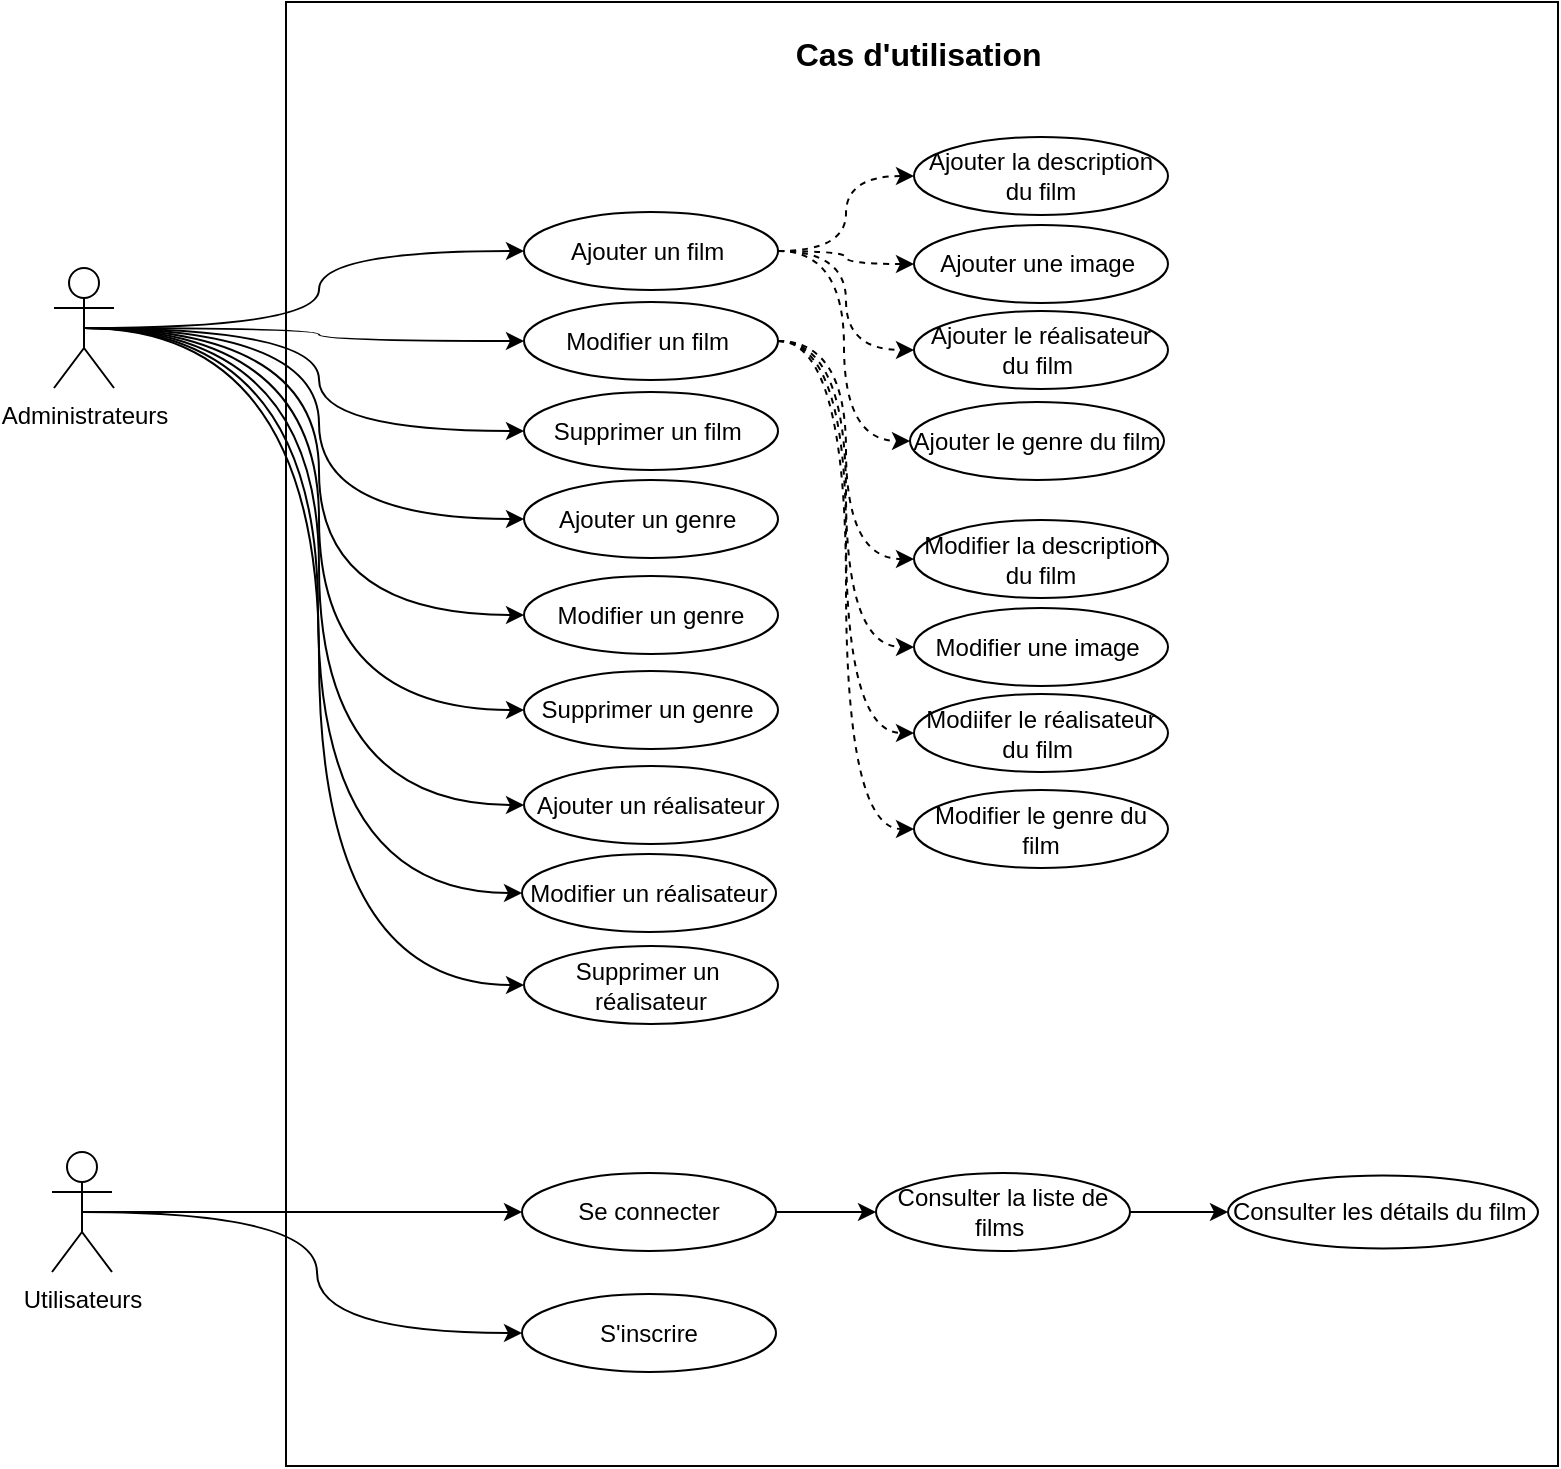 <mxfile version="27.0.6">
  <diagram name="Page-1" id="5w0yTToLnDvUxXgXbG-X">
    <mxGraphModel dx="1678" dy="2050" grid="0" gridSize="10" guides="1" tooltips="1" connect="1" arrows="1" fold="1" page="1" pageScale="1" pageWidth="827" pageHeight="1169" math="0" shadow="0">
      <root>
        <mxCell id="0" />
        <mxCell id="1" parent="0" />
        <mxCell id="aAG-oYolqGSNY-42_qto-1" value="" style="rounded=0;whiteSpace=wrap;html=1;" vertex="1" parent="1">
          <mxGeometry x="201" y="-30" width="636" height="732" as="geometry" />
        </mxCell>
        <mxCell id="aAG-oYolqGSNY-42_qto-15" style="edgeStyle=orthogonalEdgeStyle;rounded=0;orthogonalLoop=1;jettySize=auto;html=1;exitX=0.5;exitY=0.5;exitDx=0;exitDy=0;exitPerimeter=0;entryX=0;entryY=0.5;entryDx=0;entryDy=0;curved=1;" edge="1" parent="1" source="aAG-oYolqGSNY-42_qto-2" target="aAG-oYolqGSNY-42_qto-7">
          <mxGeometry relative="1" as="geometry" />
        </mxCell>
        <mxCell id="aAG-oYolqGSNY-42_qto-16" style="edgeStyle=orthogonalEdgeStyle;rounded=0;orthogonalLoop=1;jettySize=auto;html=1;exitX=0.5;exitY=0.5;exitDx=0;exitDy=0;exitPerimeter=0;entryX=0;entryY=0.5;entryDx=0;entryDy=0;curved=1;" edge="1" parent="1" source="aAG-oYolqGSNY-42_qto-2" target="aAG-oYolqGSNY-42_qto-8">
          <mxGeometry relative="1" as="geometry" />
        </mxCell>
        <mxCell id="aAG-oYolqGSNY-42_qto-17" style="edgeStyle=orthogonalEdgeStyle;rounded=0;orthogonalLoop=1;jettySize=auto;html=1;exitX=0.5;exitY=0.5;exitDx=0;exitDy=0;exitPerimeter=0;entryX=0;entryY=0.5;entryDx=0;entryDy=0;curved=1;" edge="1" parent="1" source="aAG-oYolqGSNY-42_qto-2" target="aAG-oYolqGSNY-42_qto-9">
          <mxGeometry relative="1" as="geometry" />
        </mxCell>
        <mxCell id="aAG-oYolqGSNY-42_qto-18" style="edgeStyle=orthogonalEdgeStyle;rounded=0;orthogonalLoop=1;jettySize=auto;html=1;exitX=0.5;exitY=0.5;exitDx=0;exitDy=0;exitPerimeter=0;entryX=0;entryY=0.5;entryDx=0;entryDy=0;curved=1;" edge="1" parent="1" source="aAG-oYolqGSNY-42_qto-2" target="aAG-oYolqGSNY-42_qto-10">
          <mxGeometry relative="1" as="geometry" />
        </mxCell>
        <mxCell id="aAG-oYolqGSNY-42_qto-19" style="edgeStyle=orthogonalEdgeStyle;rounded=0;orthogonalLoop=1;jettySize=auto;html=1;exitX=0.5;exitY=0.5;exitDx=0;exitDy=0;exitPerimeter=0;entryX=0;entryY=0.5;entryDx=0;entryDy=0;curved=1;" edge="1" parent="1" source="aAG-oYolqGSNY-42_qto-2" target="aAG-oYolqGSNY-42_qto-12">
          <mxGeometry relative="1" as="geometry" />
        </mxCell>
        <mxCell id="aAG-oYolqGSNY-42_qto-20" style="edgeStyle=orthogonalEdgeStyle;rounded=0;orthogonalLoop=1;jettySize=auto;html=1;exitX=0.5;exitY=0.5;exitDx=0;exitDy=0;exitPerimeter=0;entryX=0;entryY=0.5;entryDx=0;entryDy=0;curved=1;" edge="1" parent="1" source="aAG-oYolqGSNY-42_qto-2" target="aAG-oYolqGSNY-42_qto-13">
          <mxGeometry relative="1" as="geometry" />
        </mxCell>
        <mxCell id="aAG-oYolqGSNY-42_qto-31" style="edgeStyle=orthogonalEdgeStyle;rounded=0;orthogonalLoop=1;jettySize=auto;html=1;exitX=0.5;exitY=0.5;exitDx=0;exitDy=0;exitPerimeter=0;entryX=0;entryY=0.5;entryDx=0;entryDy=0;curved=1;" edge="1" parent="1" source="aAG-oYolqGSNY-42_qto-2" target="aAG-oYolqGSNY-42_qto-28">
          <mxGeometry relative="1" as="geometry" />
        </mxCell>
        <mxCell id="aAG-oYolqGSNY-42_qto-32" style="edgeStyle=orthogonalEdgeStyle;rounded=0;orthogonalLoop=1;jettySize=auto;html=1;exitX=0.5;exitY=0.5;exitDx=0;exitDy=0;exitPerimeter=0;entryX=0;entryY=0.5;entryDx=0;entryDy=0;curved=1;" edge="1" parent="1" source="aAG-oYolqGSNY-42_qto-2" target="aAG-oYolqGSNY-42_qto-29">
          <mxGeometry relative="1" as="geometry" />
        </mxCell>
        <mxCell id="aAG-oYolqGSNY-42_qto-33" style="edgeStyle=orthogonalEdgeStyle;rounded=0;orthogonalLoop=1;jettySize=auto;html=1;exitX=0.5;exitY=0.5;exitDx=0;exitDy=0;exitPerimeter=0;entryX=0;entryY=0.5;entryDx=0;entryDy=0;curved=1;" edge="1" parent="1" source="aAG-oYolqGSNY-42_qto-2" target="aAG-oYolqGSNY-42_qto-30">
          <mxGeometry relative="1" as="geometry" />
        </mxCell>
        <mxCell id="aAG-oYolqGSNY-42_qto-2" value="Administrateurs" style="shape=umlActor;verticalLabelPosition=bottom;verticalAlign=top;html=1;outlineConnect=0;" vertex="1" parent="1">
          <mxGeometry x="85" y="103" width="30" height="60" as="geometry" />
        </mxCell>
        <mxCell id="aAG-oYolqGSNY-42_qto-26" style="edgeStyle=orthogonalEdgeStyle;rounded=0;orthogonalLoop=1;jettySize=auto;html=1;exitX=0.5;exitY=0.5;exitDx=0;exitDy=0;exitPerimeter=0;entryX=0;entryY=0.5;entryDx=0;entryDy=0;curved=1;" edge="1" parent="1" source="aAG-oYolqGSNY-42_qto-3" target="aAG-oYolqGSNY-42_qto-24">
          <mxGeometry relative="1" as="geometry" />
        </mxCell>
        <mxCell id="aAG-oYolqGSNY-42_qto-27" style="edgeStyle=orthogonalEdgeStyle;rounded=0;orthogonalLoop=1;jettySize=auto;html=1;exitX=0.5;exitY=0.5;exitDx=0;exitDy=0;exitPerimeter=0;entryX=0;entryY=0.5;entryDx=0;entryDy=0;curved=1;" edge="1" parent="1" source="aAG-oYolqGSNY-42_qto-3" target="aAG-oYolqGSNY-42_qto-23">
          <mxGeometry relative="1" as="geometry" />
        </mxCell>
        <mxCell id="aAG-oYolqGSNY-42_qto-3" value="Utilisateurs" style="shape=umlActor;verticalLabelPosition=bottom;verticalAlign=top;html=1;outlineConnect=0;" vertex="1" parent="1">
          <mxGeometry x="84" y="545" width="30" height="60" as="geometry" />
        </mxCell>
        <mxCell id="aAG-oYolqGSNY-42_qto-35" style="edgeStyle=orthogonalEdgeStyle;rounded=0;orthogonalLoop=1;jettySize=auto;html=1;exitX=1;exitY=0.5;exitDx=0;exitDy=0;entryX=0;entryY=0.5;entryDx=0;entryDy=0;dashed=1;curved=1;" edge="1" parent="1" source="aAG-oYolqGSNY-42_qto-7" target="aAG-oYolqGSNY-42_qto-34">
          <mxGeometry relative="1" as="geometry" />
        </mxCell>
        <mxCell id="aAG-oYolqGSNY-42_qto-37" style="edgeStyle=orthogonalEdgeStyle;rounded=0;orthogonalLoop=1;jettySize=auto;html=1;exitX=1;exitY=0.5;exitDx=0;exitDy=0;entryX=0;entryY=0.5;entryDx=0;entryDy=0;curved=1;dashed=1;" edge="1" parent="1" source="aAG-oYolqGSNY-42_qto-7" target="aAG-oYolqGSNY-42_qto-36">
          <mxGeometry relative="1" as="geometry" />
        </mxCell>
        <mxCell id="aAG-oYolqGSNY-42_qto-39" style="edgeStyle=orthogonalEdgeStyle;rounded=0;orthogonalLoop=1;jettySize=auto;html=1;exitX=1;exitY=0.5;exitDx=0;exitDy=0;entryX=0;entryY=0.5;entryDx=0;entryDy=0;dashed=1;curved=1;" edge="1" parent="1" source="aAG-oYolqGSNY-42_qto-7" target="aAG-oYolqGSNY-42_qto-38">
          <mxGeometry relative="1" as="geometry" />
        </mxCell>
        <mxCell id="aAG-oYolqGSNY-42_qto-47" style="edgeStyle=orthogonalEdgeStyle;rounded=0;orthogonalLoop=1;jettySize=auto;html=1;exitX=1;exitY=0.5;exitDx=0;exitDy=0;entryX=0;entryY=0.5;entryDx=0;entryDy=0;curved=1;dashed=1;" edge="1" parent="1" source="aAG-oYolqGSNY-42_qto-7" target="aAG-oYolqGSNY-42_qto-46">
          <mxGeometry relative="1" as="geometry" />
        </mxCell>
        <mxCell id="aAG-oYolqGSNY-42_qto-7" value="Ajouter un film&amp;nbsp;" style="ellipse;whiteSpace=wrap;html=1;" vertex="1" parent="1">
          <mxGeometry x="320" y="75" width="127" height="39" as="geometry" />
        </mxCell>
        <mxCell id="aAG-oYolqGSNY-42_qto-43" style="edgeStyle=orthogonalEdgeStyle;rounded=0;orthogonalLoop=1;jettySize=auto;html=1;exitX=1;exitY=0.5;exitDx=0;exitDy=0;entryX=0;entryY=0.5;entryDx=0;entryDy=0;dashed=1;curved=1;" edge="1" parent="1" source="aAG-oYolqGSNY-42_qto-8" target="aAG-oYolqGSNY-42_qto-40">
          <mxGeometry relative="1" as="geometry" />
        </mxCell>
        <mxCell id="aAG-oYolqGSNY-42_qto-44" style="edgeStyle=orthogonalEdgeStyle;rounded=0;orthogonalLoop=1;jettySize=auto;html=1;exitX=1;exitY=0.5;exitDx=0;exitDy=0;entryX=0;entryY=0.5;entryDx=0;entryDy=0;curved=1;dashed=1;" edge="1" parent="1" source="aAG-oYolqGSNY-42_qto-8" target="aAG-oYolqGSNY-42_qto-41">
          <mxGeometry relative="1" as="geometry" />
        </mxCell>
        <mxCell id="aAG-oYolqGSNY-42_qto-45" style="edgeStyle=orthogonalEdgeStyle;rounded=0;orthogonalLoop=1;jettySize=auto;html=1;exitX=1;exitY=0.5;exitDx=0;exitDy=0;entryX=0;entryY=0.5;entryDx=0;entryDy=0;curved=1;dashed=1;" edge="1" parent="1" source="aAG-oYolqGSNY-42_qto-8" target="aAG-oYolqGSNY-42_qto-42">
          <mxGeometry relative="1" as="geometry" />
        </mxCell>
        <mxCell id="aAG-oYolqGSNY-42_qto-49" style="edgeStyle=orthogonalEdgeStyle;rounded=0;orthogonalLoop=1;jettySize=auto;html=1;exitX=1;exitY=0.5;exitDx=0;exitDy=0;entryX=0;entryY=0.5;entryDx=0;entryDy=0;curved=1;dashed=1;" edge="1" parent="1" source="aAG-oYolqGSNY-42_qto-8" target="aAG-oYolqGSNY-42_qto-48">
          <mxGeometry relative="1" as="geometry" />
        </mxCell>
        <mxCell id="aAG-oYolqGSNY-42_qto-8" value="Modifier un film&amp;nbsp;" style="ellipse;whiteSpace=wrap;html=1;" vertex="1" parent="1">
          <mxGeometry x="320" y="120" width="127" height="39" as="geometry" />
        </mxCell>
        <mxCell id="aAG-oYolqGSNY-42_qto-9" value="Supprimer un film&amp;nbsp;" style="ellipse;whiteSpace=wrap;html=1;" vertex="1" parent="1">
          <mxGeometry x="320" y="165" width="127" height="39" as="geometry" />
        </mxCell>
        <mxCell id="aAG-oYolqGSNY-42_qto-10" value="Ajouter un genre&amp;nbsp;" style="ellipse;whiteSpace=wrap;html=1;" vertex="1" parent="1">
          <mxGeometry x="320" y="209" width="127" height="39" as="geometry" />
        </mxCell>
        <mxCell id="aAG-oYolqGSNY-42_qto-12" value="Modifier un genre" style="ellipse;whiteSpace=wrap;html=1;" vertex="1" parent="1">
          <mxGeometry x="320" y="257" width="127" height="39" as="geometry" />
        </mxCell>
        <mxCell id="aAG-oYolqGSNY-42_qto-13" value="Supprimer un genre&amp;nbsp;" style="ellipse;whiteSpace=wrap;html=1;" vertex="1" parent="1">
          <mxGeometry x="320" y="304.5" width="127" height="39" as="geometry" />
        </mxCell>
        <mxCell id="aAG-oYolqGSNY-42_qto-54" style="edgeStyle=orthogonalEdgeStyle;rounded=0;orthogonalLoop=1;jettySize=auto;html=1;exitX=1;exitY=0.5;exitDx=0;exitDy=0;entryX=0;entryY=0.5;entryDx=0;entryDy=0;curved=1;" edge="1" parent="1" source="aAG-oYolqGSNY-42_qto-22" target="aAG-oYolqGSNY-42_qto-51">
          <mxGeometry relative="1" as="geometry" />
        </mxCell>
        <mxCell id="aAG-oYolqGSNY-42_qto-22" value="Consulter la liste de films&amp;nbsp;" style="ellipse;whiteSpace=wrap;html=1;" vertex="1" parent="1">
          <mxGeometry x="496" y="555.5" width="127" height="39" as="geometry" />
        </mxCell>
        <mxCell id="aAG-oYolqGSNY-42_qto-50" style="edgeStyle=orthogonalEdgeStyle;rounded=0;orthogonalLoop=1;jettySize=auto;html=1;exitX=1;exitY=0.5;exitDx=0;exitDy=0;entryX=0;entryY=0.5;entryDx=0;entryDy=0;" edge="1" parent="1" source="aAG-oYolqGSNY-42_qto-23" target="aAG-oYolqGSNY-42_qto-22">
          <mxGeometry relative="1" as="geometry" />
        </mxCell>
        <mxCell id="aAG-oYolqGSNY-42_qto-23" value="Se connecter" style="ellipse;whiteSpace=wrap;html=1;" vertex="1" parent="1">
          <mxGeometry x="319" y="555.5" width="127" height="39" as="geometry" />
        </mxCell>
        <mxCell id="aAG-oYolqGSNY-42_qto-24" value="S&#39;inscrire" style="ellipse;whiteSpace=wrap;html=1;" vertex="1" parent="1">
          <mxGeometry x="319" y="616" width="127" height="39" as="geometry" />
        </mxCell>
        <mxCell id="aAG-oYolqGSNY-42_qto-28" value="Ajouter un réalisateur" style="ellipse;whiteSpace=wrap;html=1;" vertex="1" parent="1">
          <mxGeometry x="320" y="352" width="127" height="39" as="geometry" />
        </mxCell>
        <mxCell id="aAG-oYolqGSNY-42_qto-29" value="Modifier un réalisateur" style="ellipse;whiteSpace=wrap;html=1;" vertex="1" parent="1">
          <mxGeometry x="319" y="396" width="127" height="39" as="geometry" />
        </mxCell>
        <mxCell id="aAG-oYolqGSNY-42_qto-30" value="Supprimer un&amp;nbsp; réalisateur" style="ellipse;whiteSpace=wrap;html=1;" vertex="1" parent="1">
          <mxGeometry x="320" y="442" width="127" height="39" as="geometry" />
        </mxCell>
        <mxCell id="aAG-oYolqGSNY-42_qto-34" value="Ajouter la description du film" style="ellipse;whiteSpace=wrap;html=1;" vertex="1" parent="1">
          <mxGeometry x="515" y="37.5" width="127" height="39" as="geometry" />
        </mxCell>
        <mxCell id="aAG-oYolqGSNY-42_qto-36" value="Ajouter une image&amp;nbsp;" style="ellipse;whiteSpace=wrap;html=1;" vertex="1" parent="1">
          <mxGeometry x="515" y="81.5" width="127" height="39" as="geometry" />
        </mxCell>
        <mxCell id="aAG-oYolqGSNY-42_qto-38" value="Ajouter le réalisateur du film&amp;nbsp;" style="ellipse;whiteSpace=wrap;html=1;" vertex="1" parent="1">
          <mxGeometry x="515" y="124.5" width="127" height="39" as="geometry" />
        </mxCell>
        <mxCell id="aAG-oYolqGSNY-42_qto-40" value="Modifier la description du film" style="ellipse;whiteSpace=wrap;html=1;" vertex="1" parent="1">
          <mxGeometry x="515" y="229" width="127" height="39" as="geometry" />
        </mxCell>
        <mxCell id="aAG-oYolqGSNY-42_qto-41" value="Modifier une image&amp;nbsp;" style="ellipse;whiteSpace=wrap;html=1;" vertex="1" parent="1">
          <mxGeometry x="515" y="273" width="127" height="39" as="geometry" />
        </mxCell>
        <mxCell id="aAG-oYolqGSNY-42_qto-42" value="Modiifer le réalisateur du film&amp;nbsp;" style="ellipse;whiteSpace=wrap;html=1;" vertex="1" parent="1">
          <mxGeometry x="515" y="316" width="127" height="39" as="geometry" />
        </mxCell>
        <mxCell id="aAG-oYolqGSNY-42_qto-46" value="Ajouter le genre du film" style="ellipse;whiteSpace=wrap;html=1;" vertex="1" parent="1">
          <mxGeometry x="513" y="170" width="127" height="39" as="geometry" />
        </mxCell>
        <mxCell id="aAG-oYolqGSNY-42_qto-48" value="Modifier le genre du film" style="ellipse;whiteSpace=wrap;html=1;" vertex="1" parent="1">
          <mxGeometry x="515" y="364" width="127" height="39" as="geometry" />
        </mxCell>
        <mxCell id="aAG-oYolqGSNY-42_qto-51" value="Consulter les détails du film&amp;nbsp;" style="ellipse;whiteSpace=wrap;html=1;" vertex="1" parent="1">
          <mxGeometry x="672" y="556.75" width="155" height="36.5" as="geometry" />
        </mxCell>
        <mxCell id="aAG-oYolqGSNY-42_qto-55" value="&lt;b&gt;&lt;font style=&quot;font-size: 16px;&quot;&gt;Cas d&#39;utilisation&amp;nbsp;&lt;/font&gt;&lt;/b&gt;" style="text;html=1;align=center;verticalAlign=middle;whiteSpace=wrap;rounded=0;" vertex="1" parent="1">
          <mxGeometry x="436.5" y="-19" width="165" height="30" as="geometry" />
        </mxCell>
      </root>
    </mxGraphModel>
  </diagram>
</mxfile>
